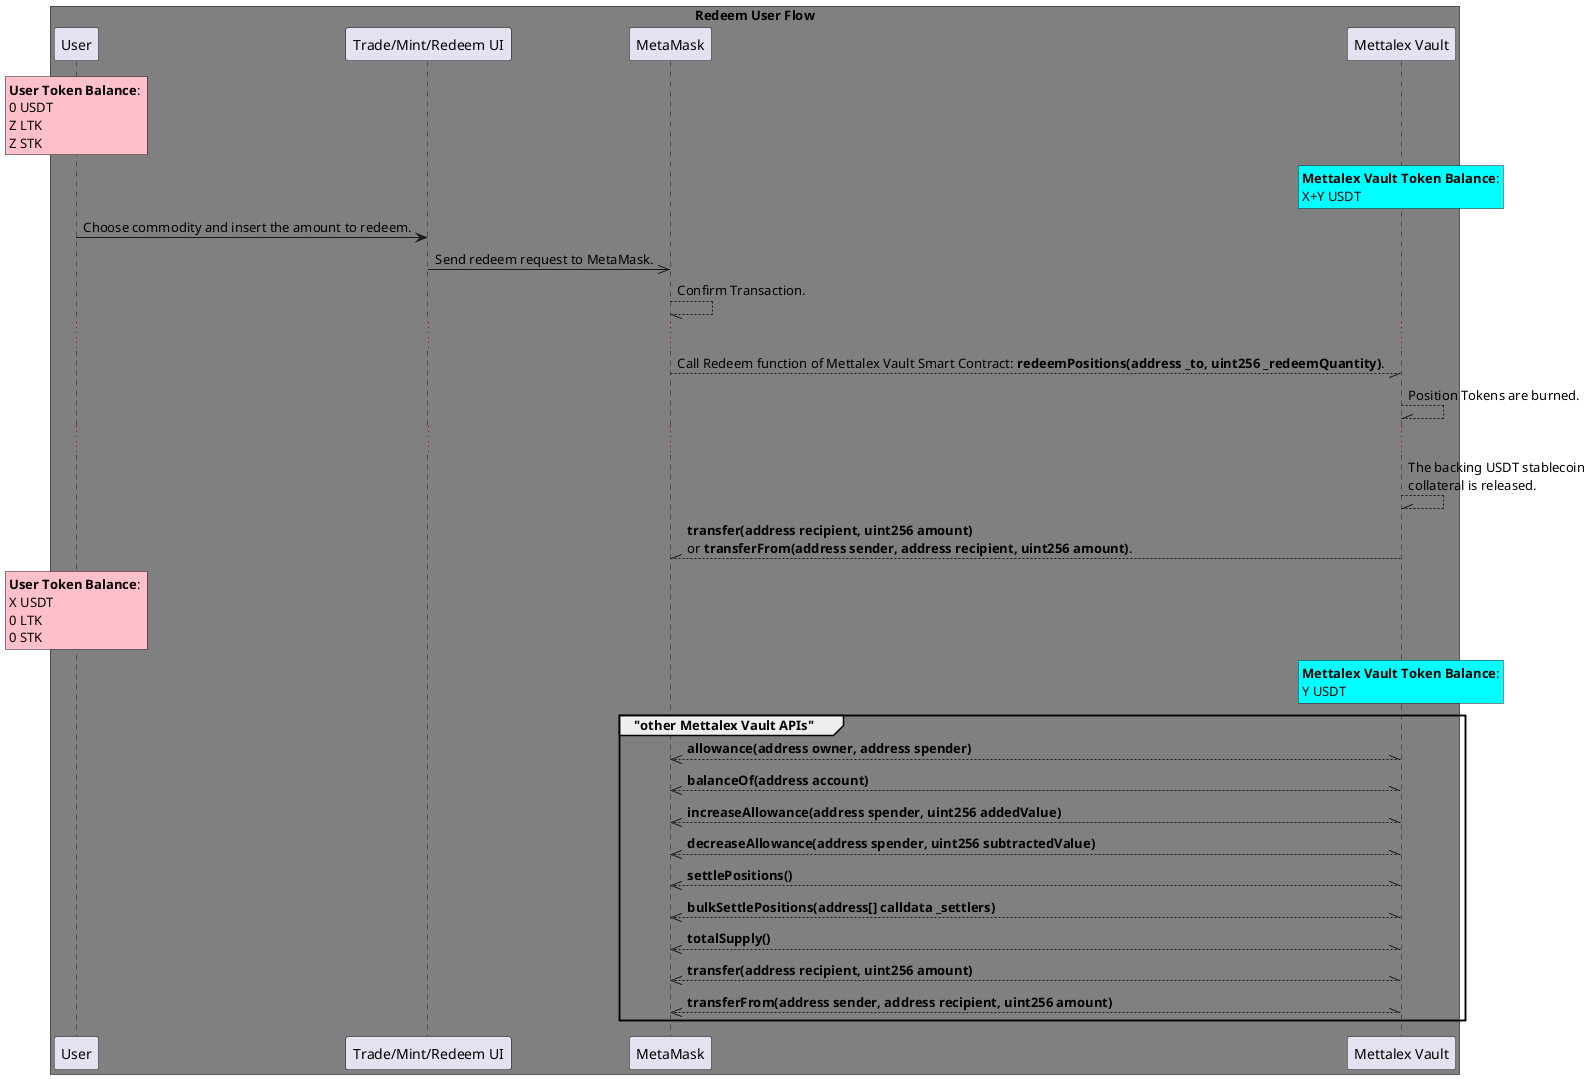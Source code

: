 @startuml

box "Redeem User Flow" #grey
participant "User" as user
participant "Trade/Mint/Redeem UI" as UI
participant "MetaMask" as MM
participant "Mettalex Vault" as MV

end box

rnote over user #pink: **User Token Balance**: \n0 USDT \nZ LTK \nZ STK
rnote over MV #aqua: **Mettalex Vault Token Balance**:\nX+Y USDT

user -> UI: Choose commodity and insert the amount to redeem.
UI ->> MM: Send redeem request to MetaMask.
MM --// MM: Confirm Transaction.
...
MM --// MV: Call Redeem function of Mettalex Vault Smart Contract: **redeemPositions(address _to, uint256 _redeemQuantity)**.
MV --\\ MV: Position Tokens are burned.
...
MV --\\ MV: The backing USDT stablecoin\ncollateral is released.
MV --\\ MM: **transfer(address recipient, uint256 amount)**\nor **transferFrom(address sender, address recipient, uint256 amount)**.

rnote over user #pink: **User Token Balance**: \nX USDT \n0 LTK \n0 STK
rnote over MV #aqua: **Mettalex Vault Token Balance**:\nY USDT


group "other Mettalex Vault APIs"
MM //--\\ MV: **allowance(address owner, address spender)**
MM //--\\ MV: **balanceOf(address account)**
MM //--\\ MV: **increaseAllowance(address spender, uint256 addedValue)**
MM //--\\ MV: **decreaseAllowance(address spender, uint256 subtractedValue)**
MM //--\\ MV: **settlePositions()**
MM //--\\ MV: **bulkSettlePositions(address[] calldata _settlers)**
MM //--\\ MV: **totalSupply()**
MM //--\\ MV: **transfer(address recipient, uint256 amount)**
MM //--\\ MV: **transferFrom(address sender, address recipient, uint256 amount)**

end group

@enduml

